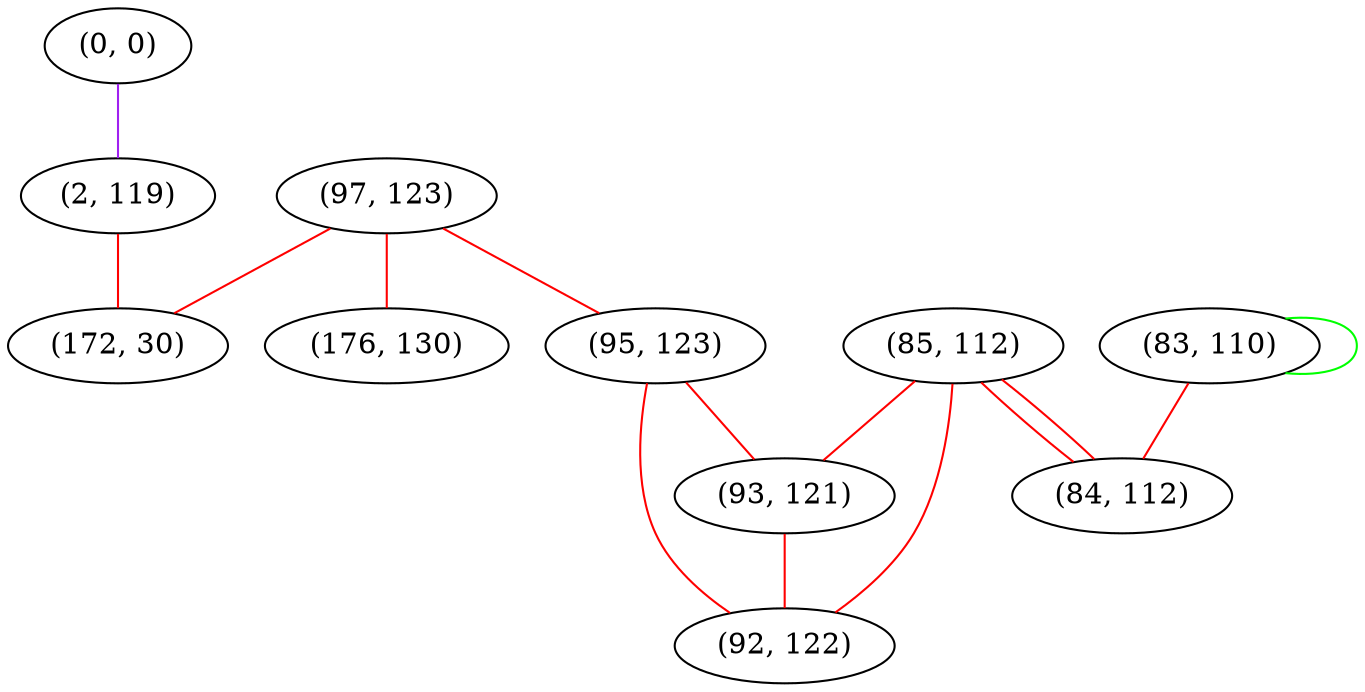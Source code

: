 graph "" {
"(0, 0)";
"(97, 123)";
"(176, 130)";
"(83, 110)";
"(2, 119)";
"(95, 123)";
"(172, 30)";
"(85, 112)";
"(93, 121)";
"(92, 122)";
"(84, 112)";
"(0, 0)" -- "(2, 119)"  [color=purple, key=0, weight=4];
"(97, 123)" -- "(95, 123)"  [color=red, key=0, weight=1];
"(97, 123)" -- "(172, 30)"  [color=red, key=0, weight=1];
"(97, 123)" -- "(176, 130)"  [color=red, key=0, weight=1];
"(83, 110)" -- "(83, 110)"  [color=green, key=0, weight=2];
"(83, 110)" -- "(84, 112)"  [color=red, key=0, weight=1];
"(2, 119)" -- "(172, 30)"  [color=red, key=0, weight=1];
"(95, 123)" -- "(92, 122)"  [color=red, key=0, weight=1];
"(95, 123)" -- "(93, 121)"  [color=red, key=0, weight=1];
"(85, 112)" -- "(92, 122)"  [color=red, key=0, weight=1];
"(85, 112)" -- "(84, 112)"  [color=red, key=0, weight=1];
"(85, 112)" -- "(84, 112)"  [color=red, key=1, weight=1];
"(85, 112)" -- "(93, 121)"  [color=red, key=0, weight=1];
"(93, 121)" -- "(92, 122)"  [color=red, key=0, weight=1];
}

